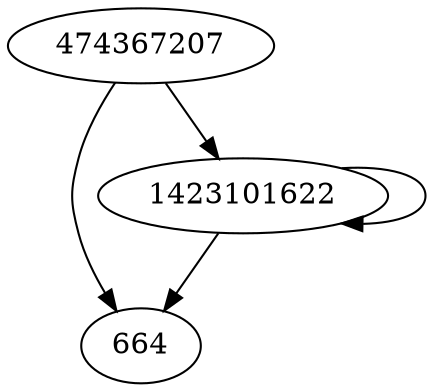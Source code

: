 digraph  {
664;
1423101622;
474367207;
1423101622 -> 1423101622;
1423101622 -> 664;
474367207 -> 1423101622;
474367207 -> 664;
}
